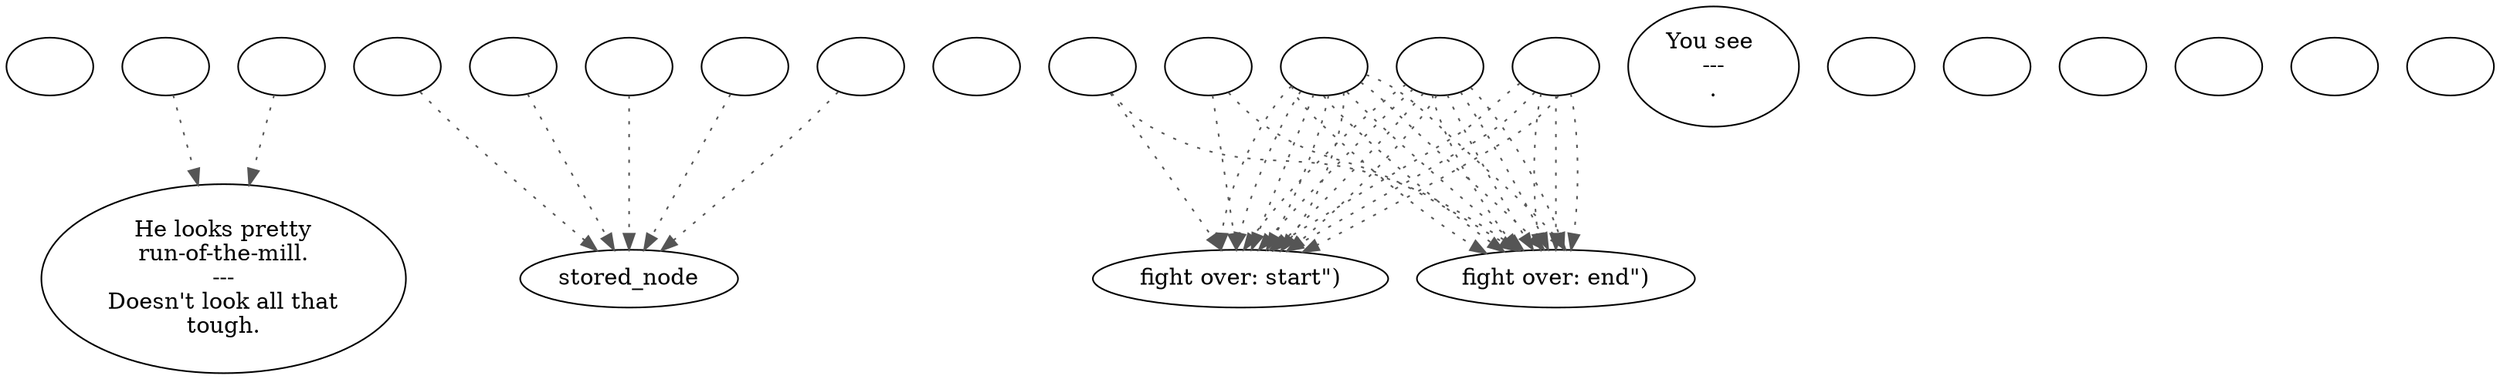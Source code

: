 digraph ncPrzFtr {
  "checkPartyMembersNearDoor" [style=filled       fillcolor="#FFFFFF"       color="#000000"]
  "checkPartyMembersNearDoor" [label=""]
  "ChooseFromList" [style=filled       fillcolor="#FFFFFF"       color="#000000"]
  "ChooseFromList" [label="He looks pretty\nrun-of-the-mill.\n---\nDoesn't look all that\ntough."]
  "CLICK_PREV" [style=filled       fillcolor="#FFFFFF"       color="#000000"]
  "CLICK_PREV" -> "ChooseFromList" [style=dotted color="#555555"]
  "CLICK_PREV" [label=""]
  "CLICK_0" [style=filled       fillcolor="#FFFFFF"       color="#000000"]
  "CLICK_0" -> "stored_node" [style=dotted color="#555555"]
  "CLICK_0" [label=""]
  "CLICK_1" [style=filled       fillcolor="#FFFFFF"       color="#000000"]
  "CLICK_1" -> "stored_node" [style=dotted color="#555555"]
  "CLICK_1" [label=""]
  "CLICK_2" [style=filled       fillcolor="#FFFFFF"       color="#000000"]
  "CLICK_2" -> "stored_node" [style=dotted color="#555555"]
  "CLICK_2" [label=""]
  "CLICK_3" [style=filled       fillcolor="#FFFFFF"       color="#000000"]
  "CLICK_3" -> "stored_node" [style=dotted color="#555555"]
  "CLICK_3" [label=""]
  "CLICK_4" [style=filled       fillcolor="#FFFFFF"       color="#000000"]
  "CLICK_4" -> "stored_node" [style=dotted color="#555555"]
  "CLICK_4" [label=""]
  "CLICK_MORE" [style=filled       fillcolor="#FFFFFF"       color="#000000"]
  "CLICK_MORE" -> "ChooseFromList" [style=dotted color="#555555"]
  "CLICK_MORE" [label=""]
  "start" [style=filled       fillcolor="#FFFFFF"       color="#000000"]
  "start" [label=""]
  "critter_p_proc" [style=filled       fillcolor="#FFFFFF"       color="#000000"]
  "critter_p_proc" -> "fight over: start\")" [style=dotted color="#555555"]
  "critter_p_proc" -> "fight over: end\")" [style=dotted color="#555555"]
  "critter_p_proc" -> "fight over: start\")" [style=dotted color="#555555"]
  "critter_p_proc" -> "fight over: end\")" [style=dotted color="#555555"]
  "critter_p_proc" -> "fight over: start\")" [style=dotted color="#555555"]
  "critter_p_proc" -> "fight over: end\")" [style=dotted color="#555555"]
  "critter_p_proc" [label=""]
  "destroy_p_proc" [style=filled       fillcolor="#FFFFFF"       color="#000000"]
  "destroy_p_proc" -> "fight over: start\")" [style=dotted color="#555555"]
  "destroy_p_proc" -> "fight over: end\")" [style=dotted color="#555555"]
  "destroy_p_proc" [label=""]
  "look_at_p_proc" [style=filled       fillcolor="#FFFFFF"       color="#000000"]
  "look_at_p_proc" [label="You see \n---\n."]
  "description_p_proc" [style=filled       fillcolor="#FFFFFF"       color="#000000"]
  "description_p_proc" [label=""]
  "damage_p_proc" [style=filled       fillcolor="#FFFFFF"       color="#000000"]
  "damage_p_proc" -> "fight over: start\")" [style=dotted color="#555555"]
  "damage_p_proc" -> "fight over: end\")" [style=dotted color="#555555"]
  "damage_p_proc" [label=""]
  "map_enter_p_proc" [style=filled       fillcolor="#FFFFFF"       color="#000000"]
  "map_enter_p_proc" [label=""]
  "map_update_p_proc" [style=filled       fillcolor="#FFFFFF"       color="#000000"]
  "map_update_p_proc" [label=""]
  "combat_p_proc" [style=filled       fillcolor="#FFFFFF"       color="#000000"]
  "combat_p_proc" -> "fight over: start\")" [style=dotted color="#555555"]
  "combat_p_proc" -> "fight over: end\")" [style=dotted color="#555555"]
  "combat_p_proc" -> "fight over: start\")" [style=dotted color="#555555"]
  "combat_p_proc" -> "fight over: end\")" [style=dotted color="#555555"]
  "combat_p_proc" -> "fight over: start\")" [style=dotted color="#555555"]
  "combat_p_proc" -> "fight over: end\")" [style=dotted color="#555555"]
  "combat_p_proc" -> "fight over: start\")" [style=dotted color="#555555"]
  "combat_p_proc" -> "fight over: end\")" [style=dotted color="#555555"]
  "combat_p_proc" -> "fight over: start\")" [style=dotted color="#555555"]
  "combat_p_proc" -> "fight over: end\")" [style=dotted color="#555555"]
  "combat_p_proc" [label=""]
  "pickup_p_proc" [style=filled       fillcolor="#FFFFFF"       color="#000000"]
  "pickup_p_proc" [label=""]
  "timed_event_p_proc" [style=filled       fillcolor="#FFFFFF"       color="#000000"]
  "timed_event_p_proc" -> "fight over: start\")" [style=dotted color="#555555"]
  "timed_event_p_proc" -> "fight over: end\")" [style=dotted color="#555555"]
  "timed_event_p_proc" -> "fight over: start\")" [style=dotted color="#555555"]
  "timed_event_p_proc" -> "fight over: end\")" [style=dotted color="#555555"]
  "timed_event_p_proc" -> "fight over: start\")" [style=dotted color="#555555"]
  "timed_event_p_proc" -> "fight over: end\")" [style=dotted color="#555555"]
  "timed_event_p_proc" -> "fight over: start\")" [style=dotted color="#555555"]
  "timed_event_p_proc" -> "fight over: end\")" [style=dotted color="#555555"]
  "timed_event_p_proc" [label=""]
  "Node998" [style=filled       fillcolor="#FFFFFF"       color="#000000"]
  "Node998" [label=""]
  "Node999" [style=filled       fillcolor="#FFFFFF"       color="#000000"]
  "Node999" [label=""]
}